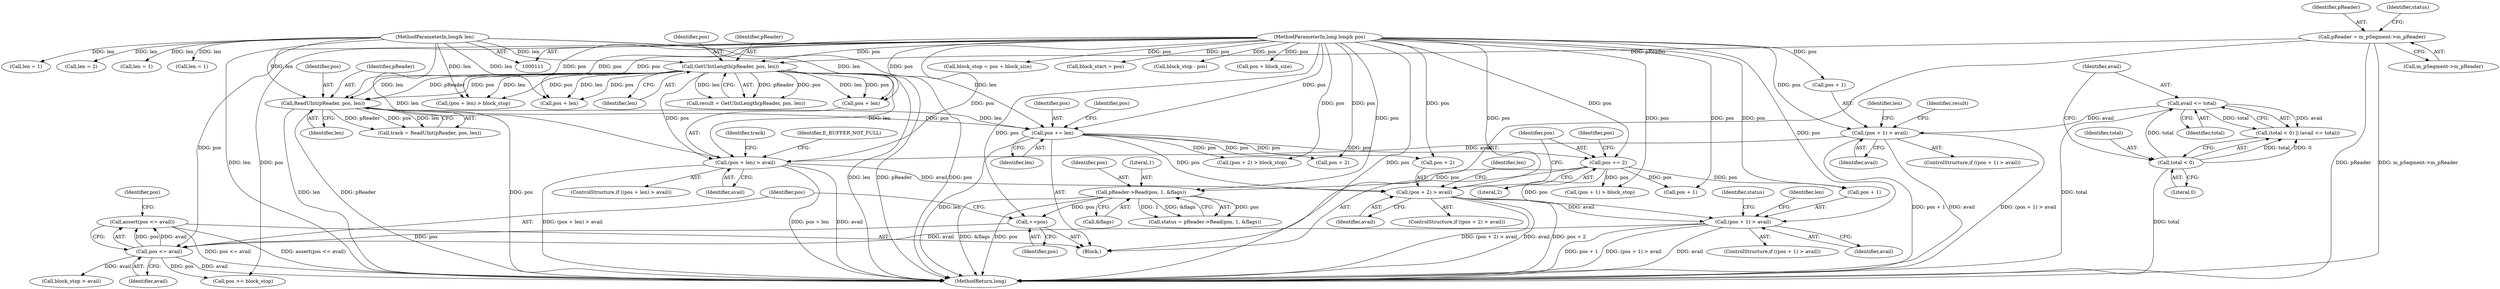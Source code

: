 digraph "0_Android_04839626ed859623901ebd3a5fd483982186b59d_191@API" {
"1000312" [label="(Call,assert(pos <= avail))"];
"1000313" [label="(Call,pos <= avail)"];
"1000310" [label="(Call,++pos)"];
"1000295" [label="(Call,pReader->Read(pos, 1, &flags))"];
"1000113" [label="(MethodParameterIn,long long& pos)"];
"1000269" [label="(Call,pos += 2)"];
"1000246" [label="(Call,pos += len)"];
"1000207" [label="(Call,ReadUInt(pReader, pos, len))"];
"1000170" [label="(Call,GetUIntLength(pReader, pos, len))"];
"1000126" [label="(Call,pReader = m_pSegment->m_pReader)"];
"1000114" [label="(MethodParameterIn,long& len)"];
"1000281" [label="(Call,(pos + 1) > avail)"];
"1000258" [label="(Call,(pos + 2) > avail)"];
"1000197" [label="(Call,(pos + len) > avail)"];
"1000156" [label="(Call,(pos + 1) > avail)"];
"1000152" [label="(Call,avail <= total)"];
"1000149" [label="(Call,total < 0)"];
"1000281" [label="(Call,(pos + 1) > avail)"];
"1000273" [label="(Call,(pos + 1) > block_stop)"];
"1000312" [label="(Call,assert(pos <= avail))"];
"1000262" [label="(Identifier,avail)"];
"1000205" [label="(Call,track = ReadUInt(pReader, pos, len))"];
"1000310" [label="(Call,++pos)"];
"1000285" [label="(Identifier,avail)"];
"1000257" [label="(ControlStructure,if ((pos + 2) > avail))"];
"1000208" [label="(Identifier,pReader)"];
"1000270" [label="(Identifier,pos)"];
"1000363" [label="(MethodReturn,long)"];
"1000128" [label="(Call,m_pSegment->m_pReader)"];
"1000287" [label="(Call,len = 1)"];
"1000172" [label="(Identifier,pos)"];
"1000271" [label="(Literal,2)"];
"1000311" [label="(Identifier,pos)"];
"1000250" [label="(Call,(pos + 2) > block_stop)"];
"1000280" [label="(ControlStructure,if ((pos + 1) > avail))"];
"1000314" [label="(Identifier,pos)"];
"1000293" [label="(Call,status = pReader->Read(pos, 1, &flags))"];
"1000258" [label="(Call,(pos + 2) > avail)"];
"1000282" [label="(Call,pos + 1)"];
"1000127" [label="(Identifier,pReader)"];
"1000269" [label="(Call,pos += 2)"];
"1000151" [label="(Literal,0)"];
"1000121" [label="(Call,block_stop = pos + block_size)"];
"1000318" [label="(Identifier,pos)"];
"1000246" [label="(Call,pos += len)"];
"1000113" [label="(MethodParameterIn,long long& pos)"];
"1000117" [label="(Call,block_start = pos)"];
"1000274" [label="(Call,pos + 1)"];
"1000162" [label="(Call,len = 1)"];
"1000135" [label="(Identifier,status)"];
"1000294" [label="(Identifier,status)"];
"1000171" [label="(Identifier,pReader)"];
"1000163" [label="(Identifier,len)"];
"1000288" [label="(Identifier,len)"];
"1000317" [label="(Call,pos >= block_stop)"];
"1000149" [label="(Call,total < 0)"];
"1000168" [label="(Call,result = GetUIntLength(pReader, pos, len))"];
"1000190" [label="(Call,pos + len)"];
"1000170" [label="(Call,GetUIntLength(pReader, pos, len))"];
"1000248" [label="(Identifier,len)"];
"1000114" [label="(MethodParameterIn,long& len)"];
"1000340" [label="(Call,block_stop - pos)"];
"1000295" [label="(Call,pReader->Read(pos, 1, &flags))"];
"1000251" [label="(Call,pos + 2)"];
"1000298" [label="(Call,&flags)"];
"1000169" [label="(Identifier,result)"];
"1000206" [label="(Identifier,track)"];
"1000115" [label="(Block,)"];
"1000210" [label="(Identifier,len)"];
"1000203" [label="(Identifier,E_BUFFER_NOT_FULL)"];
"1000264" [label="(Call,len = 2)"];
"1000150" [label="(Identifier,total)"];
"1000305" [label="(Call,len = 1)"];
"1000201" [label="(Identifier,avail)"];
"1000296" [label="(Identifier,pos)"];
"1000265" [label="(Identifier,len)"];
"1000153" [label="(Identifier,avail)"];
"1000197" [label="(Call,(pos + len) > avail)"];
"1000313" [label="(Call,pos <= avail)"];
"1000209" [label="(Identifier,pos)"];
"1000157" [label="(Call,pos + 1)"];
"1000123" [label="(Call,pos + block_size)"];
"1000155" [label="(ControlStructure,if ((pos + 1) > avail))"];
"1000252" [label="(Identifier,pos)"];
"1000148" [label="(Call,(total < 0) || (avail <= total))"];
"1000126" [label="(Call,pReader = m_pSegment->m_pReader)"];
"1000207" [label="(Call,ReadUInt(pReader, pos, len))"];
"1000315" [label="(Identifier,avail)"];
"1000336" [label="(Call,block_stop > avail)"];
"1000196" [label="(ControlStructure,if ((pos + len) > avail))"];
"1000152" [label="(Call,avail <= total)"];
"1000189" [label="(Call,(pos + len) > block_stop)"];
"1000275" [label="(Identifier,pos)"];
"1000247" [label="(Identifier,pos)"];
"1000259" [label="(Call,pos + 2)"];
"1000173" [label="(Identifier,len)"];
"1000156" [label="(Call,(pos + 1) > avail)"];
"1000198" [label="(Call,pos + len)"];
"1000297" [label="(Literal,1)"];
"1000160" [label="(Identifier,avail)"];
"1000154" [label="(Identifier,total)"];
"1000312" -> "1000115"  [label="AST: "];
"1000312" -> "1000313"  [label="CFG: "];
"1000313" -> "1000312"  [label="AST: "];
"1000318" -> "1000312"  [label="CFG: "];
"1000312" -> "1000363"  [label="DDG: assert(pos <= avail)"];
"1000312" -> "1000363"  [label="DDG: pos <= avail"];
"1000313" -> "1000312"  [label="DDG: pos"];
"1000313" -> "1000312"  [label="DDG: avail"];
"1000313" -> "1000315"  [label="CFG: "];
"1000314" -> "1000313"  [label="AST: "];
"1000315" -> "1000313"  [label="AST: "];
"1000313" -> "1000363"  [label="DDG: avail"];
"1000310" -> "1000313"  [label="DDG: pos"];
"1000113" -> "1000313"  [label="DDG: pos"];
"1000281" -> "1000313"  [label="DDG: avail"];
"1000313" -> "1000317"  [label="DDG: pos"];
"1000313" -> "1000336"  [label="DDG: avail"];
"1000310" -> "1000115"  [label="AST: "];
"1000310" -> "1000311"  [label="CFG: "];
"1000311" -> "1000310"  [label="AST: "];
"1000314" -> "1000310"  [label="CFG: "];
"1000295" -> "1000310"  [label="DDG: pos"];
"1000113" -> "1000310"  [label="DDG: pos"];
"1000295" -> "1000293"  [label="AST: "];
"1000295" -> "1000298"  [label="CFG: "];
"1000296" -> "1000295"  [label="AST: "];
"1000297" -> "1000295"  [label="AST: "];
"1000298" -> "1000295"  [label="AST: "];
"1000293" -> "1000295"  [label="CFG: "];
"1000295" -> "1000363"  [label="DDG: &flags"];
"1000295" -> "1000363"  [label="DDG: pos"];
"1000295" -> "1000293"  [label="DDG: pos"];
"1000295" -> "1000293"  [label="DDG: 1"];
"1000295" -> "1000293"  [label="DDG: &flags"];
"1000113" -> "1000295"  [label="DDG: pos"];
"1000269" -> "1000295"  [label="DDG: pos"];
"1000113" -> "1000111"  [label="AST: "];
"1000113" -> "1000363"  [label="DDG: pos"];
"1000113" -> "1000117"  [label="DDG: pos"];
"1000113" -> "1000121"  [label="DDG: pos"];
"1000113" -> "1000123"  [label="DDG: pos"];
"1000113" -> "1000156"  [label="DDG: pos"];
"1000113" -> "1000157"  [label="DDG: pos"];
"1000113" -> "1000170"  [label="DDG: pos"];
"1000113" -> "1000189"  [label="DDG: pos"];
"1000113" -> "1000190"  [label="DDG: pos"];
"1000113" -> "1000197"  [label="DDG: pos"];
"1000113" -> "1000198"  [label="DDG: pos"];
"1000113" -> "1000207"  [label="DDG: pos"];
"1000113" -> "1000246"  [label="DDG: pos"];
"1000113" -> "1000250"  [label="DDG: pos"];
"1000113" -> "1000251"  [label="DDG: pos"];
"1000113" -> "1000258"  [label="DDG: pos"];
"1000113" -> "1000259"  [label="DDG: pos"];
"1000113" -> "1000269"  [label="DDG: pos"];
"1000113" -> "1000273"  [label="DDG: pos"];
"1000113" -> "1000274"  [label="DDG: pos"];
"1000113" -> "1000281"  [label="DDG: pos"];
"1000113" -> "1000282"  [label="DDG: pos"];
"1000113" -> "1000317"  [label="DDG: pos"];
"1000113" -> "1000340"  [label="DDG: pos"];
"1000269" -> "1000115"  [label="AST: "];
"1000269" -> "1000271"  [label="CFG: "];
"1000270" -> "1000269"  [label="AST: "];
"1000271" -> "1000269"  [label="AST: "];
"1000275" -> "1000269"  [label="CFG: "];
"1000246" -> "1000269"  [label="DDG: pos"];
"1000269" -> "1000273"  [label="DDG: pos"];
"1000269" -> "1000274"  [label="DDG: pos"];
"1000269" -> "1000281"  [label="DDG: pos"];
"1000269" -> "1000282"  [label="DDG: pos"];
"1000246" -> "1000115"  [label="AST: "];
"1000246" -> "1000248"  [label="CFG: "];
"1000247" -> "1000246"  [label="AST: "];
"1000248" -> "1000246"  [label="AST: "];
"1000252" -> "1000246"  [label="CFG: "];
"1000246" -> "1000363"  [label="DDG: len"];
"1000207" -> "1000246"  [label="DDG: len"];
"1000207" -> "1000246"  [label="DDG: pos"];
"1000114" -> "1000246"  [label="DDG: len"];
"1000246" -> "1000250"  [label="DDG: pos"];
"1000246" -> "1000251"  [label="DDG: pos"];
"1000246" -> "1000258"  [label="DDG: pos"];
"1000246" -> "1000259"  [label="DDG: pos"];
"1000207" -> "1000205"  [label="AST: "];
"1000207" -> "1000210"  [label="CFG: "];
"1000208" -> "1000207"  [label="AST: "];
"1000209" -> "1000207"  [label="AST: "];
"1000210" -> "1000207"  [label="AST: "];
"1000205" -> "1000207"  [label="CFG: "];
"1000207" -> "1000363"  [label="DDG: pos"];
"1000207" -> "1000363"  [label="DDG: len"];
"1000207" -> "1000363"  [label="DDG: pReader"];
"1000207" -> "1000205"  [label="DDG: pReader"];
"1000207" -> "1000205"  [label="DDG: pos"];
"1000207" -> "1000205"  [label="DDG: len"];
"1000170" -> "1000207"  [label="DDG: pReader"];
"1000170" -> "1000207"  [label="DDG: pos"];
"1000170" -> "1000207"  [label="DDG: len"];
"1000114" -> "1000207"  [label="DDG: len"];
"1000170" -> "1000168"  [label="AST: "];
"1000170" -> "1000173"  [label="CFG: "];
"1000171" -> "1000170"  [label="AST: "];
"1000172" -> "1000170"  [label="AST: "];
"1000173" -> "1000170"  [label="AST: "];
"1000168" -> "1000170"  [label="CFG: "];
"1000170" -> "1000363"  [label="DDG: pos"];
"1000170" -> "1000363"  [label="DDG: len"];
"1000170" -> "1000363"  [label="DDG: pReader"];
"1000170" -> "1000168"  [label="DDG: pReader"];
"1000170" -> "1000168"  [label="DDG: pos"];
"1000170" -> "1000168"  [label="DDG: len"];
"1000126" -> "1000170"  [label="DDG: pReader"];
"1000114" -> "1000170"  [label="DDG: len"];
"1000170" -> "1000189"  [label="DDG: pos"];
"1000170" -> "1000189"  [label="DDG: len"];
"1000170" -> "1000190"  [label="DDG: pos"];
"1000170" -> "1000190"  [label="DDG: len"];
"1000170" -> "1000197"  [label="DDG: pos"];
"1000170" -> "1000197"  [label="DDG: len"];
"1000170" -> "1000198"  [label="DDG: pos"];
"1000170" -> "1000198"  [label="DDG: len"];
"1000126" -> "1000115"  [label="AST: "];
"1000126" -> "1000128"  [label="CFG: "];
"1000127" -> "1000126"  [label="AST: "];
"1000128" -> "1000126"  [label="AST: "];
"1000135" -> "1000126"  [label="CFG: "];
"1000126" -> "1000363"  [label="DDG: pReader"];
"1000126" -> "1000363"  [label="DDG: m_pSegment->m_pReader"];
"1000114" -> "1000111"  [label="AST: "];
"1000114" -> "1000363"  [label="DDG: len"];
"1000114" -> "1000162"  [label="DDG: len"];
"1000114" -> "1000189"  [label="DDG: len"];
"1000114" -> "1000190"  [label="DDG: len"];
"1000114" -> "1000197"  [label="DDG: len"];
"1000114" -> "1000198"  [label="DDG: len"];
"1000114" -> "1000264"  [label="DDG: len"];
"1000114" -> "1000287"  [label="DDG: len"];
"1000114" -> "1000305"  [label="DDG: len"];
"1000281" -> "1000280"  [label="AST: "];
"1000281" -> "1000285"  [label="CFG: "];
"1000282" -> "1000281"  [label="AST: "];
"1000285" -> "1000281"  [label="AST: "];
"1000288" -> "1000281"  [label="CFG: "];
"1000294" -> "1000281"  [label="CFG: "];
"1000281" -> "1000363"  [label="DDG: avail"];
"1000281" -> "1000363"  [label="DDG: pos + 1"];
"1000281" -> "1000363"  [label="DDG: (pos + 1) > avail"];
"1000258" -> "1000281"  [label="DDG: avail"];
"1000258" -> "1000257"  [label="AST: "];
"1000258" -> "1000262"  [label="CFG: "];
"1000259" -> "1000258"  [label="AST: "];
"1000262" -> "1000258"  [label="AST: "];
"1000265" -> "1000258"  [label="CFG: "];
"1000270" -> "1000258"  [label="CFG: "];
"1000258" -> "1000363"  [label="DDG: pos + 2"];
"1000258" -> "1000363"  [label="DDG: (pos + 2) > avail"];
"1000258" -> "1000363"  [label="DDG: avail"];
"1000197" -> "1000258"  [label="DDG: avail"];
"1000197" -> "1000196"  [label="AST: "];
"1000197" -> "1000201"  [label="CFG: "];
"1000198" -> "1000197"  [label="AST: "];
"1000201" -> "1000197"  [label="AST: "];
"1000203" -> "1000197"  [label="CFG: "];
"1000206" -> "1000197"  [label="CFG: "];
"1000197" -> "1000363"  [label="DDG: avail"];
"1000197" -> "1000363"  [label="DDG: (pos + len) > avail"];
"1000197" -> "1000363"  [label="DDG: pos + len"];
"1000156" -> "1000197"  [label="DDG: avail"];
"1000156" -> "1000155"  [label="AST: "];
"1000156" -> "1000160"  [label="CFG: "];
"1000157" -> "1000156"  [label="AST: "];
"1000160" -> "1000156"  [label="AST: "];
"1000163" -> "1000156"  [label="CFG: "];
"1000169" -> "1000156"  [label="CFG: "];
"1000156" -> "1000363"  [label="DDG: pos + 1"];
"1000156" -> "1000363"  [label="DDG: avail"];
"1000156" -> "1000363"  [label="DDG: (pos + 1) > avail"];
"1000152" -> "1000156"  [label="DDG: avail"];
"1000152" -> "1000148"  [label="AST: "];
"1000152" -> "1000154"  [label="CFG: "];
"1000153" -> "1000152"  [label="AST: "];
"1000154" -> "1000152"  [label="AST: "];
"1000148" -> "1000152"  [label="CFG: "];
"1000152" -> "1000363"  [label="DDG: total"];
"1000152" -> "1000148"  [label="DDG: avail"];
"1000152" -> "1000148"  [label="DDG: total"];
"1000149" -> "1000152"  [label="DDG: total"];
"1000149" -> "1000148"  [label="AST: "];
"1000149" -> "1000151"  [label="CFG: "];
"1000150" -> "1000149"  [label="AST: "];
"1000151" -> "1000149"  [label="AST: "];
"1000153" -> "1000149"  [label="CFG: "];
"1000148" -> "1000149"  [label="CFG: "];
"1000149" -> "1000363"  [label="DDG: total"];
"1000149" -> "1000148"  [label="DDG: total"];
"1000149" -> "1000148"  [label="DDG: 0"];
}
